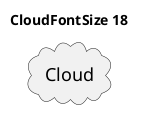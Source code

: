 @startuml
'!include ../../../plantuml-styles/plantuml-ae-skinparam-ex.iuml

skinparam CloudFontSize 18

title CloudFontSize 18

cloud Cloud 
@enduml
